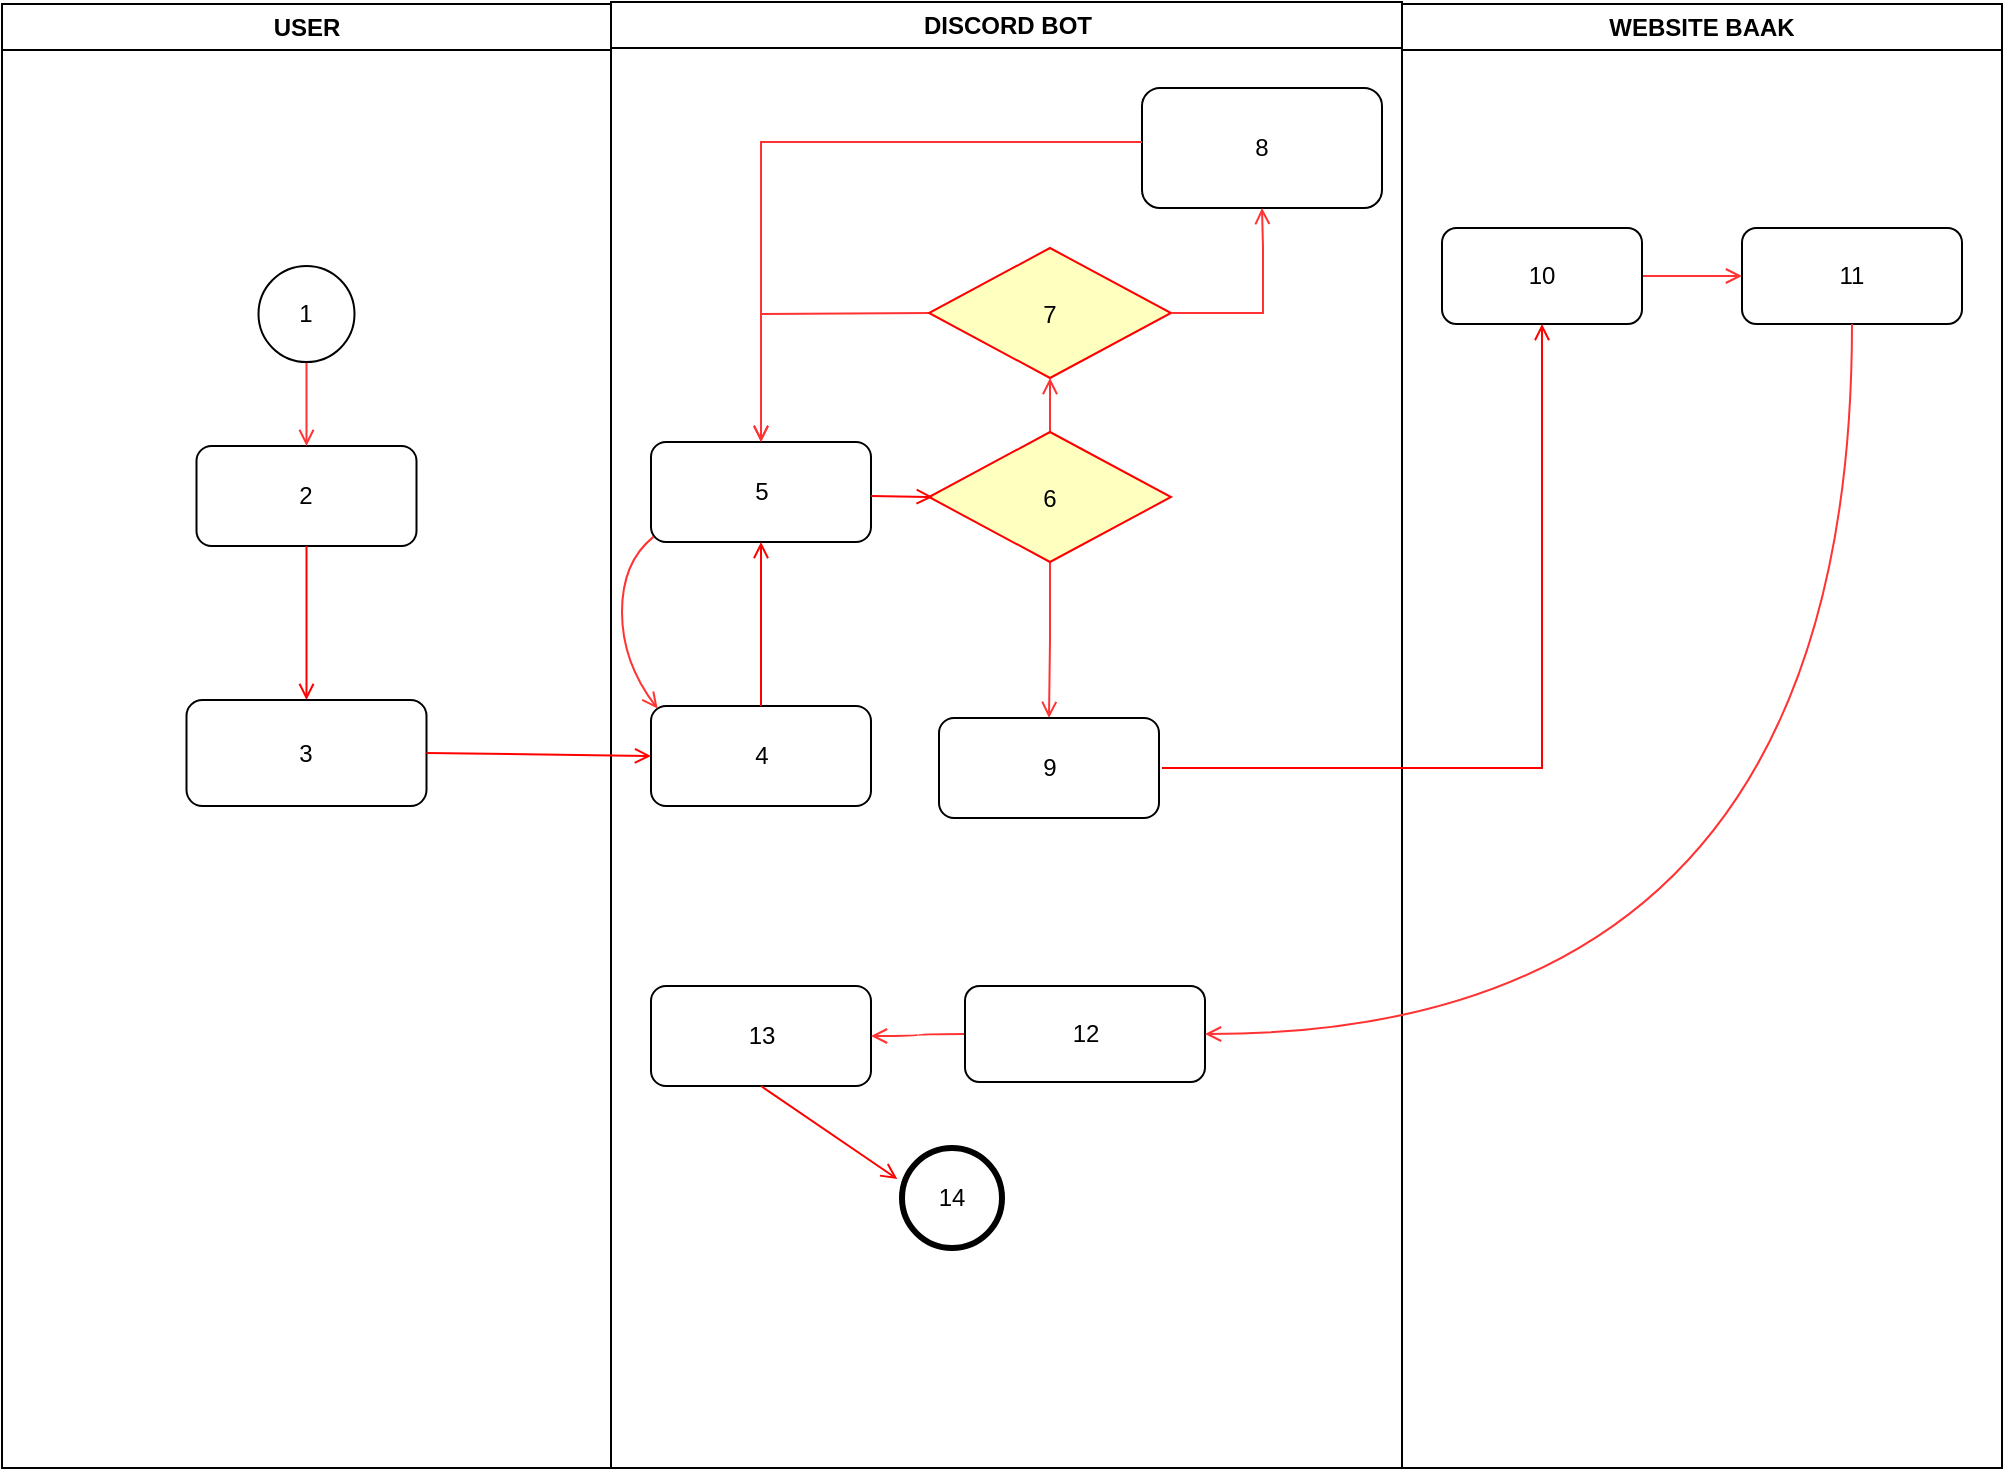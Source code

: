 <mxfile version="20.5.1" type="github">
  <diagram id="2ciFKfZ7ZzHzfvBWZ5C_" name="Page-1">
    <mxGraphModel dx="1483" dy="836" grid="1" gridSize="10" guides="1" tooltips="1" connect="1" arrows="1" fold="1" page="1" pageScale="1" pageWidth="850" pageHeight="1100" math="0" shadow="0">
      <root>
        <mxCell id="0" />
        <mxCell id="1" parent="0" />
        <mxCell id="_sUXLbSh4wj3Fm5f3w61-1" value="USER" style="swimlane;whiteSpace=wrap" parent="1" vertex="1">
          <mxGeometry x="140" y="128" width="304.5" height="732" as="geometry" />
        </mxCell>
        <mxCell id="_sUXLbSh4wj3Fm5f3w61-5" value="2" style="rounded=1;whiteSpace=wrap;html=1;" parent="_sUXLbSh4wj3Fm5f3w61-1" vertex="1">
          <mxGeometry x="97.25" y="221" width="110" height="50" as="geometry" />
        </mxCell>
        <mxCell id="_sUXLbSh4wj3Fm5f3w61-7" value="" style="endArrow=open;strokeColor=#FF0000;endFill=1;rounded=0;entryX=0.5;entryY=0;entryDx=0;entryDy=0;" parent="_sUXLbSh4wj3Fm5f3w61-1" source="_sUXLbSh4wj3Fm5f3w61-5" target="_sUXLbSh4wj3Fm5f3w61-8" edge="1">
          <mxGeometry relative="1" as="geometry">
            <mxPoint x="22.25" y="324" as="targetPoint" />
          </mxGeometry>
        </mxCell>
        <mxCell id="_sUXLbSh4wj3Fm5f3w61-8" value="3" style="rounded=1;whiteSpace=wrap;html=1;" parent="_sUXLbSh4wj3Fm5f3w61-1" vertex="1">
          <mxGeometry x="92.25" y="348" width="120" height="53" as="geometry" />
        </mxCell>
        <mxCell id="_sUXLbSh4wj3Fm5f3w61-51" style="edgeStyle=orthogonalEdgeStyle;rounded=0;orthogonalLoop=1;jettySize=auto;html=1;entryX=0.5;entryY=0;entryDx=0;entryDy=0;strokeColor=#FF3333;endArrow=open;endFill=0;" parent="_sUXLbSh4wj3Fm5f3w61-1" source="_sUXLbSh4wj3Fm5f3w61-50" target="_sUXLbSh4wj3Fm5f3w61-5" edge="1">
          <mxGeometry relative="1" as="geometry" />
        </mxCell>
        <mxCell id="_sUXLbSh4wj3Fm5f3w61-50" value="1" style="ellipse;whiteSpace=wrap;html=1;aspect=fixed;strokeWidth=1;" parent="_sUXLbSh4wj3Fm5f3w61-1" vertex="1">
          <mxGeometry x="128.25" y="131" width="48" height="48" as="geometry" />
        </mxCell>
        <mxCell id="_sUXLbSh4wj3Fm5f3w61-10" value="DISCORD BOT" style="swimlane;whiteSpace=wrap" parent="1" vertex="1">
          <mxGeometry x="444.5" y="127" width="395.5" height="733" as="geometry" />
        </mxCell>
        <mxCell id="_sUXLbSh4wj3Fm5f3w61-14" value="5" style="rounded=1;whiteSpace=wrap;html=1;" parent="_sUXLbSh4wj3Fm5f3w61-10" vertex="1">
          <mxGeometry x="20" y="220" width="110" height="50" as="geometry" />
        </mxCell>
        <mxCell id="_sUXLbSh4wj3Fm5f3w61-16" value="4" style="rounded=1;whiteSpace=wrap;html=1;" parent="_sUXLbSh4wj3Fm5f3w61-10" vertex="1">
          <mxGeometry x="20" y="352" width="110" height="50" as="geometry" />
        </mxCell>
        <mxCell id="_sUXLbSh4wj3Fm5f3w61-17" value="" style="endArrow=none;strokeColor=#FF0000;endFill=0;rounded=0;startArrow=open;startFill=0;" parent="_sUXLbSh4wj3Fm5f3w61-10" source="_sUXLbSh4wj3Fm5f3w61-14" target="_sUXLbSh4wj3Fm5f3w61-16" edge="1">
          <mxGeometry relative="1" as="geometry" />
        </mxCell>
        <mxCell id="_sUXLbSh4wj3Fm5f3w61-47" style="edgeStyle=orthogonalEdgeStyle;rounded=0;orthogonalLoop=1;jettySize=auto;html=1;entryX=0.5;entryY=0;entryDx=0;entryDy=0;strokeColor=#FF3333;endArrow=open;endFill=0;" parent="_sUXLbSh4wj3Fm5f3w61-10" source="_sUXLbSh4wj3Fm5f3w61-18" target="_sUXLbSh4wj3Fm5f3w61-24" edge="1">
          <mxGeometry relative="1" as="geometry" />
        </mxCell>
        <mxCell id="_sUXLbSh4wj3Fm5f3w61-58" value="" style="edgeStyle=orthogonalEdgeStyle;rounded=0;orthogonalLoop=1;jettySize=auto;html=1;strokeColor=#FF3333;endArrow=open;endFill=0;" parent="_sUXLbSh4wj3Fm5f3w61-10" source="_sUXLbSh4wj3Fm5f3w61-18" target="_sUXLbSh4wj3Fm5f3w61-57" edge="1">
          <mxGeometry relative="1" as="geometry" />
        </mxCell>
        <mxCell id="_sUXLbSh4wj3Fm5f3w61-18" value="6" style="rhombus;fillColor=#ffffc0;strokeColor=#ff0000;fontSize=12;" parent="_sUXLbSh4wj3Fm5f3w61-10" vertex="1">
          <mxGeometry x="159" y="215" width="121" height="65" as="geometry" />
        </mxCell>
        <mxCell id="_sUXLbSh4wj3Fm5f3w61-21" value="" style="endArrow=open;strokeColor=#FF0000;endFill=1;rounded=0" parent="_sUXLbSh4wj3Fm5f3w61-10" edge="1">
          <mxGeometry relative="1" as="geometry">
            <mxPoint x="130" y="246.952" as="sourcePoint" />
            <mxPoint x="160.888" y="247.486" as="targetPoint" />
          </mxGeometry>
        </mxCell>
        <mxCell id="_sUXLbSh4wj3Fm5f3w61-24" value="9" style="rounded=1;whiteSpace=wrap;html=1;" parent="_sUXLbSh4wj3Fm5f3w61-10" vertex="1">
          <mxGeometry x="164" y="358" width="110" height="50" as="geometry" />
        </mxCell>
        <mxCell id="_sUXLbSh4wj3Fm5f3w61-28" value="13" style="rounded=1;whiteSpace=wrap;html=1;" parent="_sUXLbSh4wj3Fm5f3w61-10" vertex="1">
          <mxGeometry x="20" y="492" width="110" height="50" as="geometry" />
        </mxCell>
        <mxCell id="_sUXLbSh4wj3Fm5f3w61-30" value="" style="endArrow=open;strokeColor=#FF0000;endFill=1;rounded=0;exitX=0.5;exitY=1;exitDx=0;exitDy=0;" parent="_sUXLbSh4wj3Fm5f3w61-10" source="_sUXLbSh4wj3Fm5f3w61-28" edge="1">
          <mxGeometry relative="1" as="geometry">
            <mxPoint x="143.139" y="588.502" as="targetPoint" />
          </mxGeometry>
        </mxCell>
        <mxCell id="_sUXLbSh4wj3Fm5f3w61-31" value="" style="edgeStyle=orthogonalEdgeStyle;curved=1;rounded=0;orthogonalLoop=1;jettySize=auto;html=1;endArrow=open;endFill=0;strokeColor=#FF3333;" parent="_sUXLbSh4wj3Fm5f3w61-10" source="_sUXLbSh4wj3Fm5f3w61-32" target="_sUXLbSh4wj3Fm5f3w61-28" edge="1">
          <mxGeometry relative="1" as="geometry" />
        </mxCell>
        <mxCell id="_sUXLbSh4wj3Fm5f3w61-32" value="12" style="rounded=1;whiteSpace=wrap;html=1;" parent="_sUXLbSh4wj3Fm5f3w61-10" vertex="1">
          <mxGeometry x="177" y="492" width="120" height="48" as="geometry" />
        </mxCell>
        <mxCell id="_sUXLbSh4wj3Fm5f3w61-49" value="14" style="ellipse;whiteSpace=wrap;html=1;aspect=fixed;strokeWidth=3;" parent="_sUXLbSh4wj3Fm5f3w61-10" vertex="1">
          <mxGeometry x="145.5" y="573" width="50" height="50" as="geometry" />
        </mxCell>
        <mxCell id="_sUXLbSh4wj3Fm5f3w61-52" value="8" style="rounded=1;whiteSpace=wrap;html=1;strokeWidth=1;" parent="_sUXLbSh4wj3Fm5f3w61-10" vertex="1">
          <mxGeometry x="265.5" y="43" width="120" height="60" as="geometry" />
        </mxCell>
        <mxCell id="_sUXLbSh4wj3Fm5f3w61-60" style="edgeStyle=orthogonalEdgeStyle;rounded=0;orthogonalLoop=1;jettySize=auto;html=1;entryX=0.5;entryY=0;entryDx=0;entryDy=0;strokeColor=#FF3333;endArrow=open;endFill=0;" parent="_sUXLbSh4wj3Fm5f3w61-10" target="_sUXLbSh4wj3Fm5f3w61-14" edge="1">
          <mxGeometry relative="1" as="geometry">
            <mxPoint x="158.998" y="155.504" as="sourcePoint" />
            <mxPoint x="74.99" y="220" as="targetPoint" />
          </mxGeometry>
        </mxCell>
        <mxCell id="_sUXLbSh4wj3Fm5f3w61-57" value="7" style="rhombus;fillColor=#ffffc0;strokeColor=#ff0000;fontSize=12;" parent="_sUXLbSh4wj3Fm5f3w61-10" vertex="1">
          <mxGeometry x="159" y="123" width="121" height="65" as="geometry" />
        </mxCell>
        <mxCell id="_sUXLbSh4wj3Fm5f3w61-59" style="edgeStyle=orthogonalEdgeStyle;rounded=0;orthogonalLoop=1;jettySize=auto;html=1;strokeColor=#FF3333;endArrow=open;endFill=0;entryX=0.5;entryY=1;entryDx=0;entryDy=0;" parent="_sUXLbSh4wj3Fm5f3w61-10" source="_sUXLbSh4wj3Fm5f3w61-57" target="_sUXLbSh4wj3Fm5f3w61-52" edge="1">
          <mxGeometry relative="1" as="geometry">
            <mxPoint x="325.5" y="123" as="targetPoint" />
            <Array as="points">
              <mxPoint x="326" y="155" />
              <mxPoint x="326" y="123" />
            </Array>
          </mxGeometry>
        </mxCell>
        <mxCell id="bPwisEohaf50DnW3L6Bc-1" value="" style="curved=1;endArrow=open;html=1;rounded=0;exitX=0.011;exitY=0.949;exitDx=0;exitDy=0;exitPerimeter=0;endFill=0;entryX=0.03;entryY=0.026;entryDx=0;entryDy=0;entryPerimeter=0;strokeColor=#FF3333;" edge="1" parent="_sUXLbSh4wj3Fm5f3w61-10" source="_sUXLbSh4wj3Fm5f3w61-14" target="_sUXLbSh4wj3Fm5f3w61-16">
          <mxGeometry width="50" height="50" relative="1" as="geometry">
            <mxPoint x="20.55" y="263" as="sourcePoint" />
            <mxPoint x="28.91" y="352" as="targetPoint" />
            <Array as="points">
              <mxPoint x="5.5" y="280" />
              <mxPoint x="5.5" y="330" />
            </Array>
          </mxGeometry>
        </mxCell>
        <mxCell id="_sUXLbSh4wj3Fm5f3w61-33" value="WEBSITE BAAK" style="swimlane;whiteSpace=wrap" parent="1" vertex="1">
          <mxGeometry x="840" y="128" width="300" height="732" as="geometry" />
        </mxCell>
        <mxCell id="_sUXLbSh4wj3Fm5f3w61-34" value="" style="edgeStyle=orthogonalEdgeStyle;rounded=0;orthogonalLoop=1;jettySize=auto;html=1;fillColor=#f8cecc;strokeColor=#FF3333;endArrow=open;endFill=0;" parent="_sUXLbSh4wj3Fm5f3w61-33" source="_sUXLbSh4wj3Fm5f3w61-35" target="_sUXLbSh4wj3Fm5f3w61-36" edge="1">
          <mxGeometry relative="1" as="geometry" />
        </mxCell>
        <mxCell id="_sUXLbSh4wj3Fm5f3w61-35" value="10" style="rounded=1;whiteSpace=wrap;html=1;" parent="_sUXLbSh4wj3Fm5f3w61-33" vertex="1">
          <mxGeometry x="20" y="112" width="100" height="48" as="geometry" />
        </mxCell>
        <mxCell id="_sUXLbSh4wj3Fm5f3w61-36" value="11" style="rounded=1;whiteSpace=wrap;html=1;" parent="_sUXLbSh4wj3Fm5f3w61-33" vertex="1">
          <mxGeometry x="170" y="112" width="110" height="48" as="geometry" />
        </mxCell>
        <mxCell id="_sUXLbSh4wj3Fm5f3w61-38" style="rounded=0;orthogonalLoop=1;jettySize=auto;html=1;entryX=1;entryY=0.5;entryDx=0;entryDy=0;endArrow=open;endFill=0;strokeColor=#FF3333;exitX=0.5;exitY=1;exitDx=0;exitDy=0;edgeStyle=orthogonalEdgeStyle;curved=1;" parent="1" source="_sUXLbSh4wj3Fm5f3w61-36" target="_sUXLbSh4wj3Fm5f3w61-32" edge="1">
          <mxGeometry relative="1" as="geometry">
            <mxPoint x="990" y="290" as="sourcePoint" />
          </mxGeometry>
        </mxCell>
        <mxCell id="_sUXLbSh4wj3Fm5f3w61-9" value="" style="endArrow=open;strokeColor=#FF0000;endFill=1;rounded=0;exitX=1;exitY=0.5;exitDx=0;exitDy=0;entryX=0;entryY=0.5;entryDx=0;entryDy=0;" parent="1" source="_sUXLbSh4wj3Fm5f3w61-8" target="_sUXLbSh4wj3Fm5f3w61-16" edge="1">
          <mxGeometry relative="1" as="geometry">
            <mxPoint x="330" y="510" as="sourcePoint" />
            <mxPoint x="460" y="510" as="targetPoint" />
          </mxGeometry>
        </mxCell>
        <mxCell id="_sUXLbSh4wj3Fm5f3w61-26" value="" style="edgeStyle=elbowEdgeStyle;elbow=horizontal;strokeColor=#FF0000;endArrow=open;endFill=1;rounded=0;entryX=0.5;entryY=1;entryDx=0;entryDy=0;" parent="1" target="_sUXLbSh4wj3Fm5f3w61-35" edge="1">
          <mxGeometry width="100" height="100" relative="1" as="geometry">
            <mxPoint x="720" y="510" as="sourcePoint" />
            <mxPoint x="724.5" y="571.5" as="targetPoint" />
            <Array as="points">
              <mxPoint x="910" y="420" />
              <mxPoint x="830.5" y="560" />
              <mxPoint x="830.5" y="560" />
              <mxPoint x="830.5" y="560" />
              <mxPoint x="830.5" y="490" />
            </Array>
          </mxGeometry>
        </mxCell>
        <mxCell id="_sUXLbSh4wj3Fm5f3w61-61" style="edgeStyle=orthogonalEdgeStyle;rounded=0;orthogonalLoop=1;jettySize=auto;html=1;strokeColor=#FF3333;endArrow=open;endFill=0;entryX=0.5;entryY=0;entryDx=0;entryDy=0;" parent="1" target="_sUXLbSh4wj3Fm5f3w61-14" edge="1">
          <mxGeometry relative="1" as="geometry">
            <mxPoint x="520" y="340" as="targetPoint" />
            <mxPoint x="710" y="197" as="sourcePoint" />
            <Array as="points">
              <mxPoint x="519" y="197" />
            </Array>
          </mxGeometry>
        </mxCell>
      </root>
    </mxGraphModel>
  </diagram>
</mxfile>
